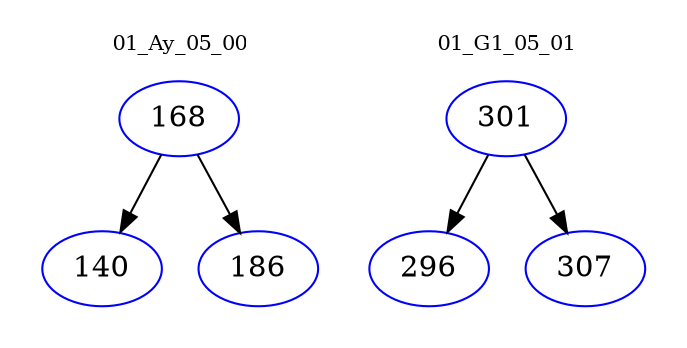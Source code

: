 digraph{
subgraph cluster_0 {
color = white
label = "01_Ay_05_00";
fontsize=10;
T0_168 [label="168", color="blue"]
T0_168 -> T0_140 [color="black"]
T0_140 [label="140", color="blue"]
T0_168 -> T0_186 [color="black"]
T0_186 [label="186", color="blue"]
}
subgraph cluster_1 {
color = white
label = "01_G1_05_01";
fontsize=10;
T1_301 [label="301", color="blue"]
T1_301 -> T1_296 [color="black"]
T1_296 [label="296", color="blue"]
T1_301 -> T1_307 [color="black"]
T1_307 [label="307", color="blue"]
}
}
